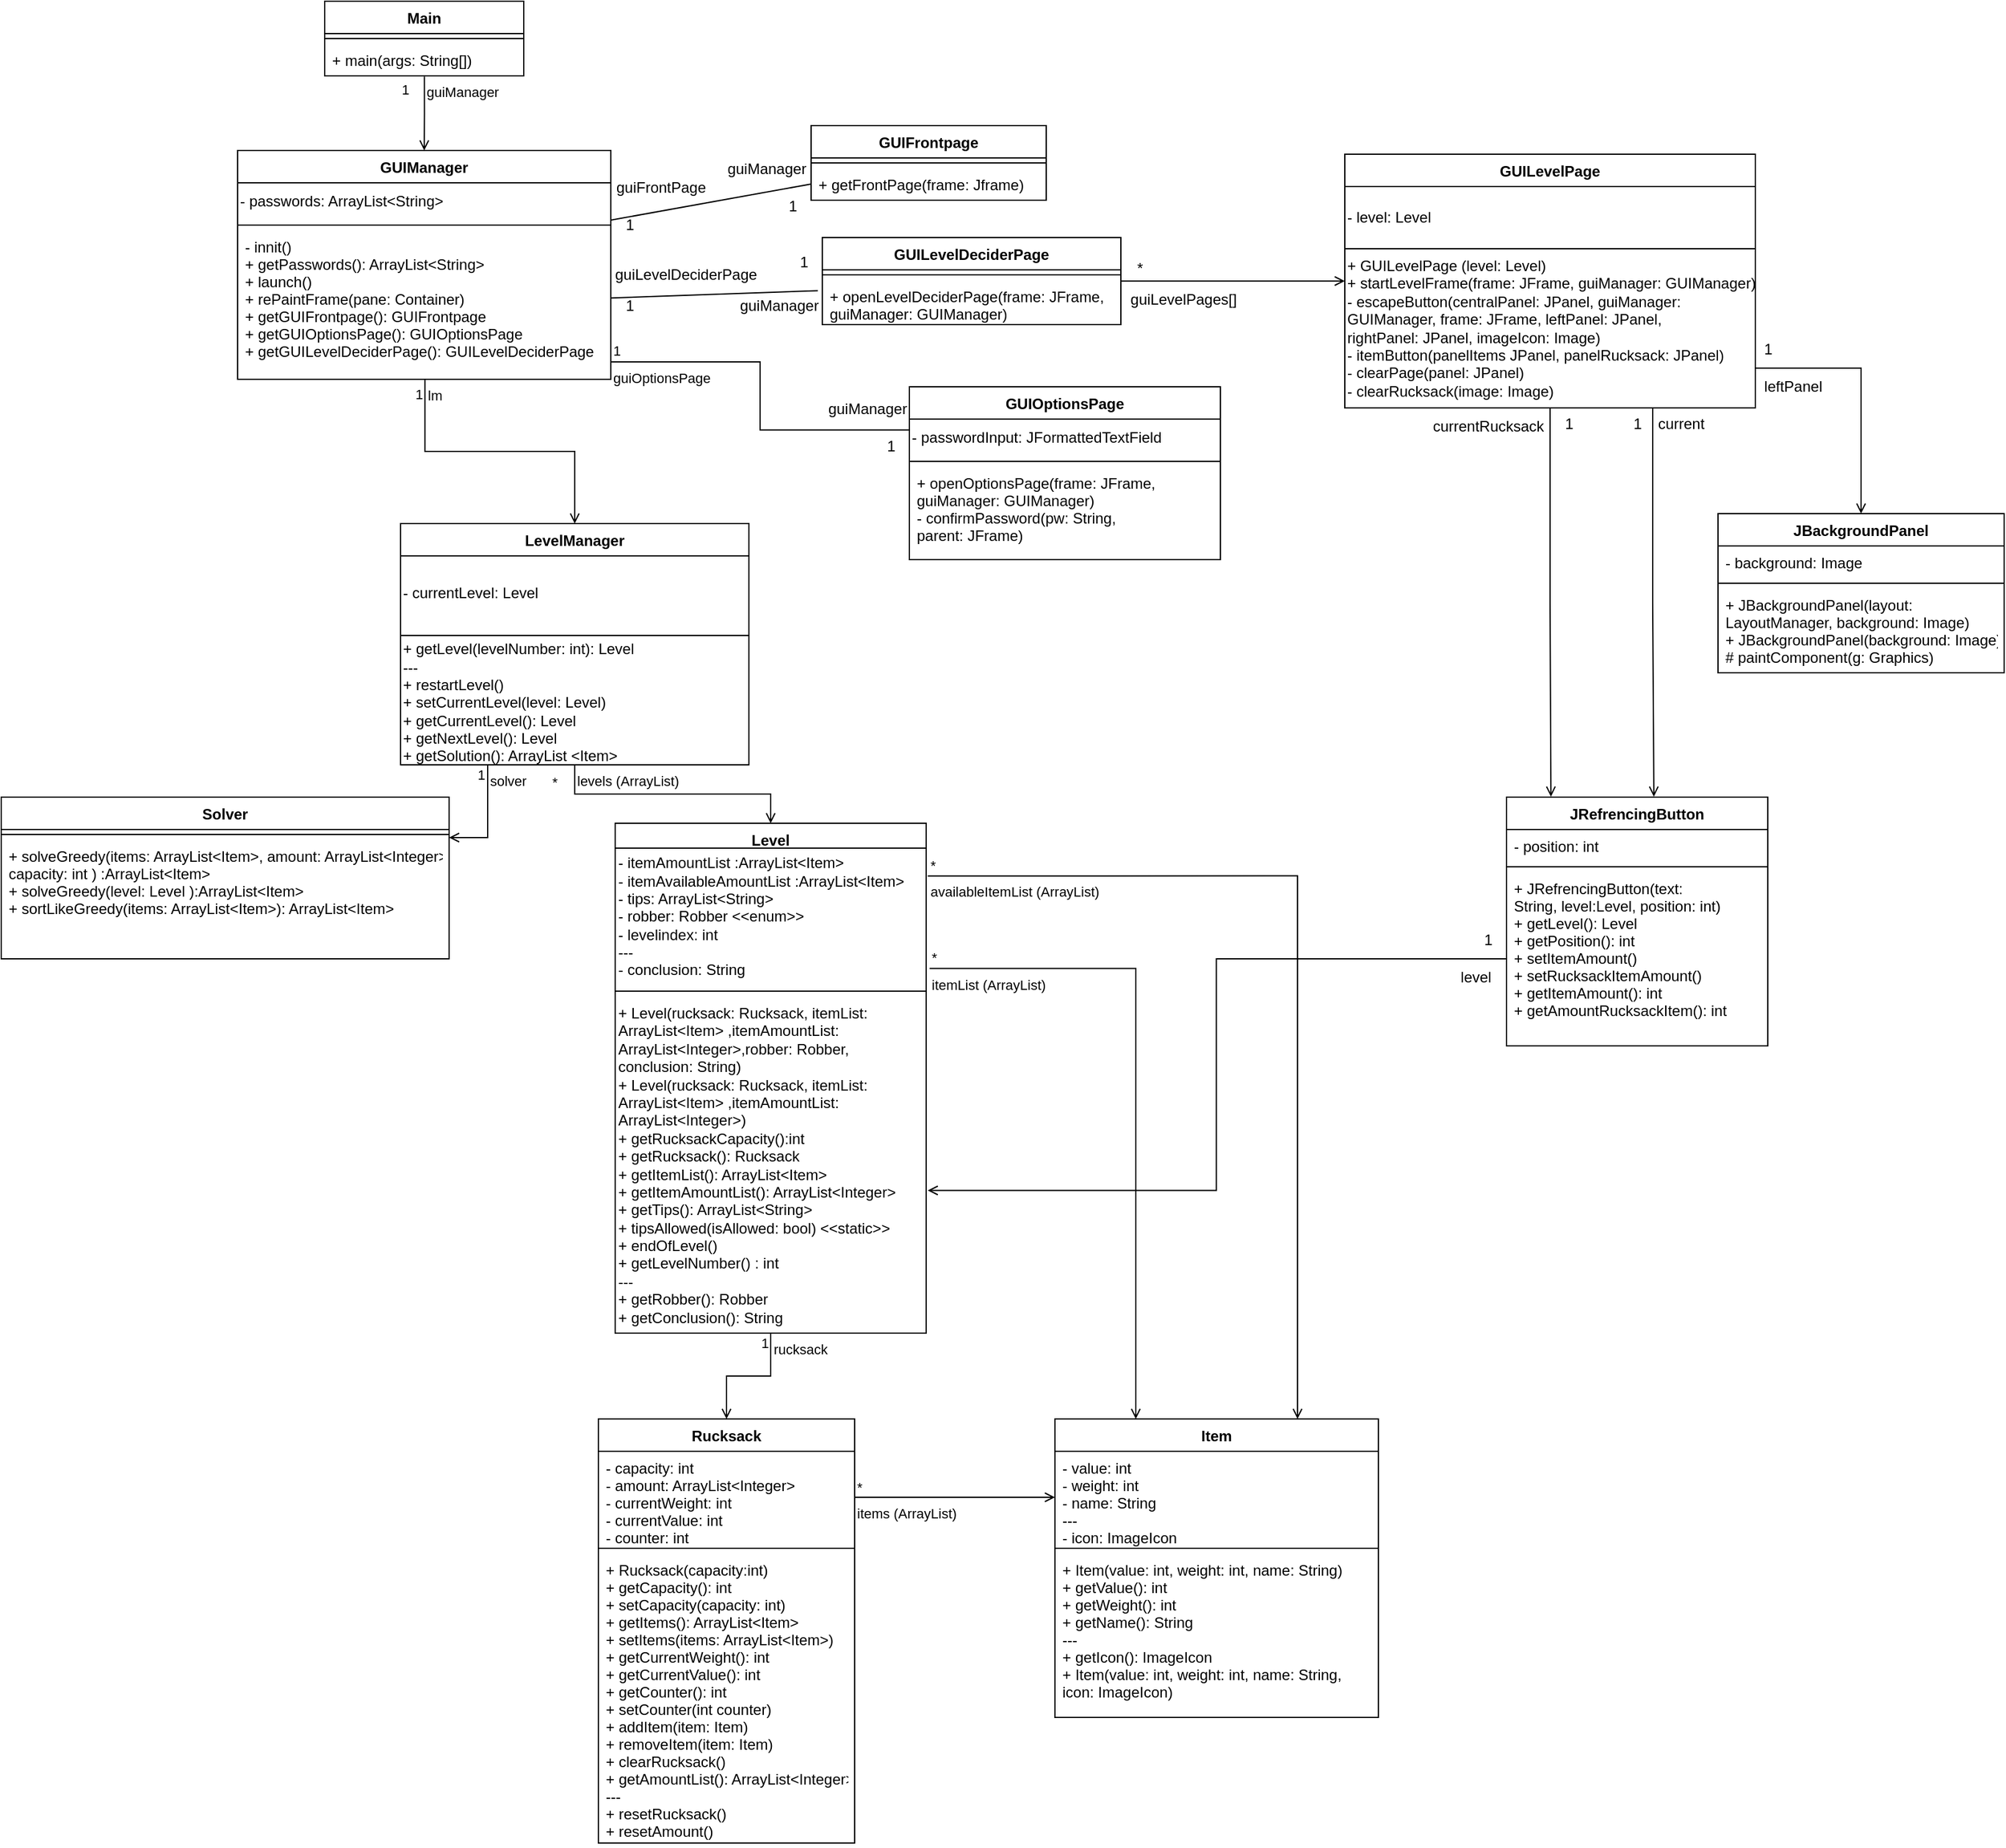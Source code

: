 <mxfile version="20.5.3" type="embed"><diagram id="mvksxYR37wyYuG3UCGVY" name="Page-1"><mxGraphModel dx="351" dy="151" grid="1" gridSize="10" guides="1" tooltips="1" connect="1" arrows="1" fold="1" page="1" pageScale="1" pageWidth="827" pageHeight="1169" math="0" shadow="0"><root><mxCell id="0"/><mxCell id="1" parent="0"/><mxCell id="3Lkax07c6LPgoKpLeekD-1" value="Main" style="swimlane;fontStyle=1;align=center;verticalAlign=top;childLayout=stackLayout;horizontal=1;startSize=26;horizontalStack=0;resizeParent=1;resizeParentMax=0;resizeLast=0;collapsible=1;marginBottom=0;" parent="1" vertex="1"><mxGeometry x="280" y="20" width="160" height="60" as="geometry"/></mxCell><mxCell id="3Lkax07c6LPgoKpLeekD-3" value="" style="line;strokeWidth=1;fillColor=none;align=left;verticalAlign=middle;spacingTop=-1;spacingLeft=3;spacingRight=3;rotatable=0;labelPosition=right;points=[];portConstraint=eastwest;strokeColor=inherit;" parent="3Lkax07c6LPgoKpLeekD-1" vertex="1"><mxGeometry y="26" width="160" height="8" as="geometry"/></mxCell><mxCell id="3Lkax07c6LPgoKpLeekD-4" value="+ main(args: String[])" style="text;strokeColor=none;fillColor=none;align=left;verticalAlign=top;spacingLeft=4;spacingRight=4;overflow=hidden;rotatable=0;points=[[0,0.5],[1,0.5]];portConstraint=eastwest;" parent="3Lkax07c6LPgoKpLeekD-1" vertex="1"><mxGeometry y="34" width="160" height="26" as="geometry"/></mxCell><mxCell id="3Lkax07c6LPgoKpLeekD-5" value="GUIManager" style="swimlane;fontStyle=1;align=center;verticalAlign=top;childLayout=stackLayout;horizontal=1;startSize=26;horizontalStack=0;resizeParent=1;resizeParentMax=0;resizeLast=0;collapsible=1;marginBottom=0;" parent="1" vertex="1"><mxGeometry x="210" y="140" width="300" height="184" as="geometry"/></mxCell><mxCell id="36" value="- passwords: ArrayList&amp;lt;String&amp;gt;&lt;br&gt;" style="text;html=1;strokeColor=none;fillColor=none;align=left;verticalAlign=middle;whiteSpace=wrap;rounded=0;" parent="3Lkax07c6LPgoKpLeekD-5" vertex="1"><mxGeometry y="26" width="300" height="30" as="geometry"/></mxCell><mxCell id="3Lkax07c6LPgoKpLeekD-7" value="" style="line;strokeWidth=1;fillColor=none;align=left;verticalAlign=middle;spacingTop=-1;spacingLeft=3;spacingRight=3;rotatable=0;labelPosition=right;points=[];portConstraint=eastwest;strokeColor=inherit;" parent="3Lkax07c6LPgoKpLeekD-5" vertex="1"><mxGeometry y="56" width="300" height="8" as="geometry"/></mxCell><mxCell id="3Lkax07c6LPgoKpLeekD-8" value="- innit()&#10;+ getPasswords(): ArrayList&lt;String&gt;&#10;+ launch()&#10;+ rePaintFrame(pane: Container)&#10;+ getGUIFrontpage(): GUIFrontpage&#10;+ getGUIOptionsPage(): GUIOptionsPage&#10;+ getGUILevelDeciderPage(): GUILevelDeciderPage&#10;" style="text;strokeColor=none;fillColor=none;align=left;verticalAlign=top;spacingLeft=4;spacingRight=4;overflow=hidden;rotatable=0;points=[[0,0.5],[1,0.5]];portConstraint=eastwest;" parent="3Lkax07c6LPgoKpLeekD-5" vertex="1"><mxGeometry y="64" width="300" height="120" as="geometry"/></mxCell><mxCell id="3Lkax07c6LPgoKpLeekD-9" value="LevelManager" style="swimlane;fontStyle=1;align=center;verticalAlign=top;childLayout=stackLayout;horizontal=1;startSize=26;horizontalStack=0;resizeParent=1;resizeParentMax=0;resizeLast=0;collapsible=1;marginBottom=0;" parent="1" vertex="1"><mxGeometry x="341" y="440" width="280" height="194" as="geometry"><mxRectangle x="310" y="250" width="220" height="210" as="alternateBounds"/></mxGeometry></mxCell><mxCell id="kdeTMZNGUCxmGkDWpaPE-43" value="- currentLevel: Level" style="text;html=1;strokeColor=none;fillColor=none;align=left;verticalAlign=middle;whiteSpace=wrap;rounded=0;" parent="3Lkax07c6LPgoKpLeekD-9" vertex="1"><mxGeometry y="26" width="280" height="60" as="geometry"/></mxCell><mxCell id="3Lkax07c6LPgoKpLeekD-11" value="" style="line;strokeWidth=1;fillColor=none;align=left;verticalAlign=middle;spacingTop=-1;spacingLeft=3;spacingRight=3;rotatable=0;labelPosition=right;points=[];portConstraint=eastwest;strokeColor=inherit;" parent="3Lkax07c6LPgoKpLeekD-9" vertex="1"><mxGeometry y="86" width="280" height="8" as="geometry"/></mxCell><mxCell id="kdeTMZNGUCxmGkDWpaPE-44" value="+ getLevel(levelNumber: int): Level&lt;br&gt;---&lt;br&gt;+ restartLevel()&lt;br&gt;+ setCurrentLevel(level: Level)&lt;br&gt;+ getCurrentLevel(): Level&lt;br&gt;+ getNextLevel(): Level&lt;br&gt;+ getSolution(): ArrayList &amp;lt;Item&amp;gt;" style="text;html=1;strokeColor=none;fillColor=none;align=left;verticalAlign=middle;whiteSpace=wrap;rounded=0;" parent="3Lkax07c6LPgoKpLeekD-9" vertex="1"><mxGeometry y="94" width="280" height="100" as="geometry"/></mxCell><mxCell id="3Lkax07c6LPgoKpLeekD-25" value="guiManager" style="endArrow=open;endFill=0;html=1;edgeStyle=orthogonalEdgeStyle;align=left;verticalAlign=top;rounded=0;exitX=0.501;exitY=1.022;exitDx=0;exitDy=0;exitPerimeter=0;entryX=0.5;entryY=0;entryDx=0;entryDy=0;" parent="1" source="3Lkax07c6LPgoKpLeekD-4" target="3Lkax07c6LPgoKpLeekD-5" edge="1"><mxGeometry x="-1" y="-1" relative="1" as="geometry"><mxPoint x="432.5" y="252" as="sourcePoint"/><mxPoint x="542.5" y="72" as="targetPoint"/><mxPoint x="1" y="-1" as="offset"/></mxGeometry></mxCell><mxCell id="3Lkax07c6LPgoKpLeekD-26" value="1" style="edgeLabel;resizable=0;html=1;align=left;verticalAlign=bottom;" parent="3Lkax07c6LPgoKpLeekD-25" connectable="0" vertex="1"><mxGeometry x="-1" relative="1" as="geometry"><mxPoint x="-20" y="19" as="offset"/></mxGeometry></mxCell><mxCell id="3Lkax07c6LPgoKpLeekD-27" value="lm" style="endArrow=open;endFill=0;html=1;edgeStyle=orthogonalEdgeStyle;align=left;verticalAlign=top;rounded=0;entryX=0.5;entryY=0;entryDx=0;entryDy=0;exitX=0.502;exitY=1;exitDx=0;exitDy=0;exitPerimeter=0;" parent="1" source="3Lkax07c6LPgoKpLeekD-8" target="3Lkax07c6LPgoKpLeekD-9" edge="1"><mxGeometry x="-1" relative="1" as="geometry"><mxPoint x="370" y="280" as="sourcePoint"/><mxPoint x="530" y="280" as="targetPoint"/></mxGeometry></mxCell><mxCell id="3Lkax07c6LPgoKpLeekD-28" value="1" style="edgeLabel;resizable=0;html=1;align=left;verticalAlign=bottom;" parent="3Lkax07c6LPgoKpLeekD-27" connectable="0" vertex="1"><mxGeometry x="-1" relative="1" as="geometry"><mxPoint x="-10" y="20" as="offset"/></mxGeometry></mxCell><mxCell id="3Lkax07c6LPgoKpLeekD-29" value="Solver" style="swimlane;fontStyle=1;align=center;verticalAlign=top;childLayout=stackLayout;horizontal=1;startSize=26;horizontalStack=0;resizeParent=1;resizeParentMax=0;resizeLast=0;collapsible=1;marginBottom=0;" parent="1" vertex="1"><mxGeometry x="20" y="660" width="360" height="130" as="geometry"/></mxCell><mxCell id="3Lkax07c6LPgoKpLeekD-31" value="" style="line;strokeWidth=1;fillColor=none;align=left;verticalAlign=middle;spacingTop=-1;spacingLeft=3;spacingRight=3;rotatable=0;labelPosition=right;points=[];portConstraint=eastwest;strokeColor=inherit;" parent="3Lkax07c6LPgoKpLeekD-29" vertex="1"><mxGeometry y="26" width="360" height="8" as="geometry"/></mxCell><mxCell id="3Lkax07c6LPgoKpLeekD-32" value="+ solveGreedy(items: ArrayList&lt;Item&gt;, amount: ArrayList&lt;Integer&gt;,&#10;capacity: int ) :ArrayList&lt;Item&gt;&#10;+ solveGreedy(level: Level ):ArrayList&lt;Item&gt;&#10;+ sortLikeGreedy(items: ArrayList&lt;Item&gt;): ArrayList&lt;Item&gt;" style="text;strokeColor=none;fillColor=none;align=left;verticalAlign=top;spacingLeft=4;spacingRight=4;overflow=hidden;rotatable=0;points=[[0,0.5],[1,0.5]];portConstraint=eastwest;" parent="3Lkax07c6LPgoKpLeekD-29" vertex="1"><mxGeometry y="34" width="360" height="96" as="geometry"/></mxCell><mxCell id="3Lkax07c6LPgoKpLeekD-33" value="Level" style="swimlane;fontStyle=1;align=center;verticalAlign=top;childLayout=stackLayout;horizontal=1;startSize=20;horizontalStack=0;resizeParent=1;resizeParentMax=0;resizeLast=0;collapsible=1;marginBottom=0;" parent="1" vertex="1"><mxGeometry x="513.5" y="681" width="250" height="410" as="geometry"/></mxCell><mxCell id="8" value="- itemAmountList :ArrayList&amp;lt;Item&amp;gt;&lt;br&gt;- itemAvailableAmountList :ArrayList&amp;lt;Item&amp;gt;&lt;br&gt;- tips: ArrayList&amp;lt;String&amp;gt;&lt;br&gt;- robber: Robber &amp;lt;&amp;lt;enum&amp;gt;&amp;gt;&lt;br&gt;- levelindex: int&lt;br&gt;---&lt;br&gt;- conclusion: String" style="text;html=1;align=left;verticalAlign=middle;resizable=0;points=[];autosize=1;strokeColor=none;fillColor=none;" parent="3Lkax07c6LPgoKpLeekD-33" vertex="1"><mxGeometry y="20" width="250" height="110" as="geometry"/></mxCell><mxCell id="3Lkax07c6LPgoKpLeekD-35" value="" style="line;strokeWidth=1;fillColor=none;align=left;verticalAlign=middle;spacingTop=-1;spacingLeft=3;spacingRight=3;rotatable=0;labelPosition=right;points=[];portConstraint=eastwest;strokeColor=inherit;" parent="3Lkax07c6LPgoKpLeekD-33" vertex="1"><mxGeometry y="130" width="250" height="10" as="geometry"/></mxCell><mxCell id="11" value="&lt;span class=&quot;pl-smi&quot;&gt;+ Level&lt;/span&gt;(r&lt;span class=&quot;pl-smi&quot;&gt;ucksack:&lt;/span&gt;&amp;nbsp;R&lt;span class=&quot;pl-s1&quot;&gt;ucksack&lt;/span&gt;,&amp;nbsp;&lt;span class=&quot;pl-s1&quot;&gt;itemList:&amp;nbsp;&lt;br&gt;&lt;span class=&quot;pl-smi&quot;&gt;ArrayList&lt;/span&gt;&amp;lt;&lt;span class=&quot;pl-smi&quot;&gt;Item&lt;/span&gt;&amp;gt;&amp;nbsp;&lt;/span&gt;,&lt;span class=&quot;pl-s1&quot;&gt;itemAmountList:&amp;nbsp;&amp;nbsp;&lt;br&gt;&lt;span class=&quot;pl-smi&quot;&gt;ArrayList&lt;/span&gt;&amp;lt;&lt;span class=&quot;pl-smi&quot;&gt;Integer&lt;/span&gt;&amp;gt;,robber: Robber, &lt;br&gt;conclusion: String&lt;/span&gt;)&lt;br&gt;&lt;span class=&quot;pl-smi&quot;&gt;+ Level&lt;/span&gt;(r&lt;span class=&quot;pl-smi&quot;&gt;ucksack:&lt;/span&gt;&amp;nbsp;R&lt;span class=&quot;pl-s1&quot;&gt;ucksack&lt;/span&gt;,&amp;nbsp;&lt;span class=&quot;pl-s1&quot;&gt;itemList:&amp;nbsp;&lt;br&gt;&lt;span class=&quot;pl-smi&quot;&gt;ArrayList&lt;/span&gt;&amp;lt;&lt;span class=&quot;pl-smi&quot;&gt;Item&lt;/span&gt;&amp;gt;&amp;nbsp;&lt;/span&gt;,&lt;span class=&quot;pl-s1&quot;&gt;itemAmountList:&amp;nbsp;&amp;nbsp;&lt;br&gt;&lt;span class=&quot;pl-smi&quot;&gt;ArrayList&lt;/span&gt;&amp;lt;&lt;span class=&quot;pl-smi&quot;&gt;Integer&lt;/span&gt;&amp;gt;&lt;/span&gt;)&lt;br&gt;&lt;span style=&quot;&quot;&gt;+ g&lt;/span&gt;&lt;span class=&quot;pl-en&quot;&gt;etRucksackCapacity&lt;/span&gt;():int&lt;br&gt;&lt;span style=&quot;&quot;&gt;+ getRucksack(): Rucksack&lt;br&gt;+ getItemList(): ArrayList&amp;lt;Item&amp;gt;&lt;br&gt;+ getItemAmountList(): ArrayList&amp;lt;Integer&amp;gt;&lt;br&gt;+ getTips(): ArrayList&amp;lt;String&amp;gt;&lt;br&gt;+ tipsAllowed(isAllowed: bool) &amp;lt;&amp;lt;static&amp;gt;&amp;gt;&lt;br&gt;+ endOfLevel()&lt;br&gt;+ getLevelNumber() : int&lt;br&gt;&lt;/span&gt;---&lt;br&gt;+ getRobber(): Robber&lt;br&gt;+ getConclusion(): String&lt;span style=&quot;&quot;&gt;&lt;br&gt;&lt;/span&gt;" style="text;html=1;align=left;verticalAlign=middle;resizable=0;points=[];autosize=1;strokeColor=none;fillColor=none;" parent="3Lkax07c6LPgoKpLeekD-33" vertex="1"><mxGeometry y="140" width="250" height="270" as="geometry"/></mxCell><mxCell id="3Lkax07c6LPgoKpLeekD-37" value="solver" style="endArrow=open;endFill=0;html=1;edgeStyle=orthogonalEdgeStyle;align=left;verticalAlign=top;rounded=0;exitX=0.25;exitY=1;exitDx=0;exitDy=0;entryX=1;entryY=0.25;entryDx=0;entryDy=0;" parent="1" source="kdeTMZNGUCxmGkDWpaPE-44" target="3Lkax07c6LPgoKpLeekD-29" edge="1"><mxGeometry x="-1" relative="1" as="geometry"><mxPoint x="310" y="501" as="sourcePoint"/><mxPoint x="240" y="408" as="targetPoint"/><mxPoint as="offset"/></mxGeometry></mxCell><mxCell id="3Lkax07c6LPgoKpLeekD-38" value="1" style="edgeLabel;resizable=0;html=1;align=left;verticalAlign=bottom;" parent="3Lkax07c6LPgoKpLeekD-37" connectable="0" vertex="1"><mxGeometry x="-1" relative="1" as="geometry"><mxPoint x="-10" y="16" as="offset"/></mxGeometry></mxCell><mxCell id="3Lkax07c6LPgoKpLeekD-39" value="levels (ArrayList)" style="endArrow=open;endFill=0;html=1;edgeStyle=orthogonalEdgeStyle;align=left;verticalAlign=top;rounded=0;exitX=0.5;exitY=1;exitDx=0;exitDy=0;entryX=0.5;entryY=0;entryDx=0;entryDy=0;" parent="1" source="3Lkax07c6LPgoKpLeekD-9" target="3Lkax07c6LPgoKpLeekD-33" edge="1"><mxGeometry x="-1" relative="1" as="geometry"><mxPoint x="370" y="501" as="sourcePoint"/><mxPoint x="530" y="501" as="targetPoint"/></mxGeometry></mxCell><mxCell id="3Lkax07c6LPgoKpLeekD-40" value="*" style="edgeLabel;resizable=0;html=1;align=left;verticalAlign=bottom;" parent="3Lkax07c6LPgoKpLeekD-39" connectable="0" vertex="1"><mxGeometry x="-1" relative="1" as="geometry"><mxPoint x="-20" y="22" as="offset"/></mxGeometry></mxCell><mxCell id="3Lkax07c6LPgoKpLeekD-41" value="Rucksack" style="swimlane;fontStyle=1;align=center;verticalAlign=top;childLayout=stackLayout;horizontal=1;startSize=26;horizontalStack=0;resizeParent=1;resizeParentMax=0;resizeLast=0;collapsible=1;marginBottom=0;" parent="1" vertex="1"><mxGeometry x="500" y="1160" width="206" height="341" as="geometry"/></mxCell><mxCell id="3Lkax07c6LPgoKpLeekD-42" value="- capacity: int&#10;- amount: ArrayList&lt;Integer&gt;&#10;- currentWeight: int&#10;- currentValue: int&#10;- counter: int" style="text;strokeColor=none;fillColor=none;align=left;verticalAlign=top;spacingLeft=4;spacingRight=4;overflow=hidden;rotatable=0;points=[[0,0.5],[1,0.5]];portConstraint=eastwest;" parent="3Lkax07c6LPgoKpLeekD-41" vertex="1"><mxGeometry y="26" width="206" height="74" as="geometry"/></mxCell><mxCell id="3Lkax07c6LPgoKpLeekD-43" value="" style="line;strokeWidth=1;fillColor=none;align=left;verticalAlign=middle;spacingTop=-1;spacingLeft=3;spacingRight=3;rotatable=0;labelPosition=right;points=[];portConstraint=eastwest;strokeColor=inherit;" parent="3Lkax07c6LPgoKpLeekD-41" vertex="1"><mxGeometry y="100" width="206" height="8" as="geometry"/></mxCell><mxCell id="3Lkax07c6LPgoKpLeekD-44" value="+ Rucksack(capacity:int)&#10;+ getCapacity(): int&#10;+ setCapacity(capacity: int)&#10;+ getItems(): ArrayList&lt;Item&gt;&#10;+ setItems(items: ArrayList&lt;Item&gt;)&#10;+ getCurrentWeight(): int&#10;+ getCurrentValue(): int&#10;+ getCounter(): int&#10;+ setCounter(int counter)&#10;+ addItem(item: Item)&#10;+ removeItem(item: Item)&#10;+ clearRucksack()&#10;+ getAmountList(): ArrayList&lt;Integer&gt;&#10;---&#10;+ resetRucksack()&#10;+ resetAmount()&#10;&#10;&#10;" style="text;strokeColor=none;fillColor=none;align=left;verticalAlign=top;spacingLeft=4;spacingRight=4;overflow=hidden;rotatable=0;points=[[0,0.5],[1,0.5]];portConstraint=eastwest;" parent="3Lkax07c6LPgoKpLeekD-41" vertex="1"><mxGeometry y="108" width="206" height="233" as="geometry"/></mxCell><mxCell id="3Lkax07c6LPgoKpLeekD-45" value="rucksack" style="endArrow=open;endFill=0;html=1;edgeStyle=orthogonalEdgeStyle;align=left;verticalAlign=top;rounded=0;exitX=0.5;exitY=1;exitDx=0;exitDy=0;entryX=0.5;entryY=0;entryDx=0;entryDy=0;" parent="1" source="3Lkax07c6LPgoKpLeekD-33" target="3Lkax07c6LPgoKpLeekD-41" edge="1"><mxGeometry x="-1" relative="1" as="geometry"><mxPoint x="616" y="751" as="sourcePoint"/><mxPoint x="776" y="751" as="targetPoint"/></mxGeometry></mxCell><mxCell id="3Lkax07c6LPgoKpLeekD-46" value="1" style="edgeLabel;resizable=0;html=1;align=left;verticalAlign=bottom;" parent="3Lkax07c6LPgoKpLeekD-45" connectable="0" vertex="1"><mxGeometry x="-1" relative="1" as="geometry"><mxPoint x="-10" y="16" as="offset"/></mxGeometry></mxCell><mxCell id="3Lkax07c6LPgoKpLeekD-47" value="Item" style="swimlane;fontStyle=1;align=center;verticalAlign=top;childLayout=stackLayout;horizontal=1;startSize=26;horizontalStack=0;resizeParent=1;resizeParentMax=0;resizeLast=0;collapsible=1;marginBottom=0;" parent="1" vertex="1"><mxGeometry x="867" y="1160" width="260" height="240" as="geometry"/></mxCell><mxCell id="3Lkax07c6LPgoKpLeekD-48" value="- value: int&#10;- weight: int&#10;- name: String&#10;---&#10;- icon: ImageIcon" style="text;strokeColor=none;fillColor=none;align=left;verticalAlign=top;spacingLeft=4;spacingRight=4;overflow=hidden;rotatable=0;points=[[0,0.5],[1,0.5]];portConstraint=eastwest;" parent="3Lkax07c6LPgoKpLeekD-47" vertex="1"><mxGeometry y="26" width="260" height="74" as="geometry"/></mxCell><mxCell id="3Lkax07c6LPgoKpLeekD-49" value="" style="line;strokeWidth=1;fillColor=none;align=left;verticalAlign=middle;spacingTop=-1;spacingLeft=3;spacingRight=3;rotatable=0;labelPosition=right;points=[];portConstraint=eastwest;strokeColor=inherit;" parent="3Lkax07c6LPgoKpLeekD-47" vertex="1"><mxGeometry y="100" width="260" height="8" as="geometry"/></mxCell><mxCell id="3Lkax07c6LPgoKpLeekD-50" value="+ Item(value: int, weight: int, name: String)&#10;+ getValue(): int&#10;+ getWeight(): int&#10;+ getName(): String&#10;---&#10;+ getIcon(): ImageIcon&#10;+ Item(value: int, weight: int, name: String,&#10;icon: ImageIcon)" style="text;strokeColor=none;fillColor=none;align=left;verticalAlign=top;spacingLeft=4;spacingRight=4;overflow=hidden;rotatable=0;points=[[0,0.5],[1,0.5]];portConstraint=eastwest;" parent="3Lkax07c6LPgoKpLeekD-47" vertex="1"><mxGeometry y="108" width="260" height="132" as="geometry"/></mxCell><mxCell id="3Lkax07c6LPgoKpLeekD-51" value="items (ArrayList)" style="endArrow=open;endFill=0;html=1;edgeStyle=orthogonalEdgeStyle;align=left;verticalAlign=top;rounded=0;exitX=1;exitY=0.5;exitDx=0;exitDy=0;entryX=0;entryY=0.5;entryDx=0;entryDy=0;" parent="1" source="3Lkax07c6LPgoKpLeekD-42" target="3Lkax07c6LPgoKpLeekD-48" edge="1"><mxGeometry x="-1" relative="1" as="geometry"><mxPoint x="766" y="1021" as="sourcePoint"/><mxPoint x="776" y="1021" as="targetPoint"/></mxGeometry></mxCell><mxCell id="3Lkax07c6LPgoKpLeekD-52" value="*" style="edgeLabel;resizable=0;html=1;align=left;verticalAlign=bottom;" parent="3Lkax07c6LPgoKpLeekD-51" connectable="0" vertex="1"><mxGeometry x="-1" relative="1" as="geometry"/></mxCell><mxCell id="15" value="itemList (ArrayList)" style="endArrow=open;endFill=0;html=1;edgeStyle=orthogonalEdgeStyle;align=left;verticalAlign=top;rounded=0;entryX=0.25;entryY=0;entryDx=0;entryDy=0;exitX=1.011;exitY=0.88;exitDx=0;exitDy=0;exitPerimeter=0;" parent="1" source="8" target="3Lkax07c6LPgoKpLeekD-47" edge="1"><mxGeometry x="-1" relative="1" as="geometry"><mxPoint x="846" y="751" as="sourcePoint"/><mxPoint x="1066" y="901" as="targetPoint"/></mxGeometry></mxCell><mxCell id="16" value="*" style="edgeLabel;resizable=0;html=1;align=left;verticalAlign=bottom;" parent="15" connectable="0" vertex="1"><mxGeometry x="-1" relative="1" as="geometry"/></mxCell><mxCell id="17" value="availableItemList (ArrayList)" style="endArrow=open;endFill=0;html=1;edgeStyle=orthogonalEdgeStyle;align=left;verticalAlign=top;rounded=0;entryX=0.75;entryY=0;entryDx=0;entryDy=0;exitX=1.005;exitY=0.203;exitDx=0;exitDy=0;exitPerimeter=0;" parent="1" source="8" target="3Lkax07c6LPgoKpLeekD-47" edge="1"><mxGeometry x="-1" relative="1" as="geometry"><mxPoint x="856" y="801" as="sourcePoint"/><mxPoint x="1016" y="801" as="targetPoint"/></mxGeometry></mxCell><mxCell id="18" value="*" style="edgeLabel;resizable=0;html=1;align=left;verticalAlign=bottom;" parent="17" connectable="0" vertex="1"><mxGeometry x="-1" relative="1" as="geometry"/></mxCell><mxCell id="19" value="GUIFrontpage" style="swimlane;fontStyle=1;align=center;verticalAlign=top;childLayout=stackLayout;horizontal=1;startSize=26;horizontalStack=0;resizeParent=1;resizeParentMax=0;resizeLast=0;collapsible=1;marginBottom=0;" parent="1" vertex="1"><mxGeometry x="671" y="120" width="189" height="60" as="geometry"/></mxCell><mxCell id="20" value="" style="line;strokeWidth=1;fillColor=none;align=left;verticalAlign=middle;spacingTop=-1;spacingLeft=3;spacingRight=3;rotatable=0;labelPosition=right;points=[];portConstraint=eastwest;strokeColor=inherit;" parent="19" vertex="1"><mxGeometry y="26" width="189" height="8" as="geometry"/></mxCell><mxCell id="21" value="+ getFrontPage(frame: Jframe)" style="text;strokeColor=none;fillColor=none;align=left;verticalAlign=top;spacingLeft=4;spacingRight=4;overflow=hidden;rotatable=0;points=[[0,0.5],[1,0.5]];portConstraint=eastwest;" parent="19" vertex="1"><mxGeometry y="34" width="189" height="26" as="geometry"/></mxCell><mxCell id="kdeTMZNGUCxmGkDWpaPE-52" value="" style="edgeStyle=orthogonalEdgeStyle;rounded=0;orthogonalLoop=1;jettySize=auto;html=1;endArrow=open;endFill=0;" parent="1" source="22" target="kdeTMZNGUCxmGkDWpaPE-48" edge="1"><mxGeometry relative="1" as="geometry"/></mxCell><mxCell id="22" value="GUILevelDeciderPage" style="swimlane;fontStyle=1;align=center;verticalAlign=top;childLayout=stackLayout;horizontal=1;startSize=26;horizontalStack=0;resizeParent=1;resizeParentMax=0;resizeLast=0;collapsible=1;marginBottom=0;" parent="1" vertex="1"><mxGeometry x="680" y="210" width="240" height="70" as="geometry"/></mxCell><mxCell id="kdeTMZNGUCxmGkDWpaPE-45" value="" style="line;strokeWidth=1;fillColor=none;align=left;verticalAlign=middle;spacingTop=-1;spacingLeft=3;spacingRight=3;rotatable=0;labelPosition=right;points=[];portConstraint=eastwest;strokeColor=inherit;" parent="22" vertex="1"><mxGeometry y="26" width="240" height="8" as="geometry"/></mxCell><mxCell id="24" value="+ openLevelDeciderPage(frame: JFrame, &#10;guiManager: GUIManager)" style="text;strokeColor=none;fillColor=none;align=left;verticalAlign=top;spacingLeft=4;spacingRight=4;overflow=hidden;rotatable=0;points=[[0,0.5],[1,0.5]];portConstraint=eastwest;" parent="22" vertex="1"><mxGeometry y="34" width="240" height="36" as="geometry"/></mxCell><mxCell id="27" value="" style="endArrow=none;html=1;rounded=0;entryX=-0.015;entryY=0.242;entryDx=0;entryDy=0;entryPerimeter=0;endFill=0;" parent="1" source="3Lkax07c6LPgoKpLeekD-8" target="24" edge="1"><mxGeometry width="50" height="50" relative="1" as="geometry"><mxPoint x="770" y="240" as="sourcePoint"/><mxPoint x="820" y="190" as="targetPoint"/></mxGeometry></mxCell><mxCell id="28" value="" style="endArrow=none;html=1;rounded=0;exitX=1;exitY=1;exitDx=0;exitDy=0;entryX=0;entryY=0.5;entryDx=0;entryDy=0;endFill=0;" parent="1" source="36" target="21" edge="1"><mxGeometry width="50" height="50" relative="1" as="geometry"><mxPoint x="770" y="240" as="sourcePoint"/><mxPoint x="820" y="190" as="targetPoint"/></mxGeometry></mxCell><mxCell id="29" value="GUIOptionsPage" style="swimlane;fontStyle=1;align=center;verticalAlign=top;childLayout=stackLayout;horizontal=1;startSize=26;horizontalStack=0;resizeParent=1;resizeParentMax=0;resizeLast=0;collapsible=1;marginBottom=0;" parent="1" vertex="1"><mxGeometry x="750" y="330" width="250" height="139" as="geometry"/></mxCell><mxCell id="50" value="&lt;div style=&quot;&quot;&gt;&lt;span style=&quot;background-color: initial;&quot; class=&quot;pl-smi&quot;&gt;- &lt;/span&gt;&lt;span style=&quot;background-color: initial;&quot; class=&quot;pl-s1&quot;&gt;passwordInput: JFormattedTextField&lt;/span&gt;&lt;/div&gt;" style="text;html=1;align=left;verticalAlign=middle;resizable=0;points=[];autosize=1;strokeColor=none;fillColor=none;" parent="29" vertex="1"><mxGeometry y="26" width="250" height="30" as="geometry"/></mxCell><mxCell id="31" value="" style="line;strokeWidth=1;fillColor=none;align=left;verticalAlign=middle;spacingTop=-1;spacingLeft=3;spacingRight=3;rotatable=0;labelPosition=right;points=[];portConstraint=eastwest;strokeColor=inherit;" parent="29" vertex="1"><mxGeometry y="56" width="250" height="8" as="geometry"/></mxCell><mxCell id="32" value="+ openOptionsPage(frame: JFrame, &#10;guiManager: GUIManager)&#10;- confirmPassword(pw: String, &#10;parent: JFrame)" style="text;strokeColor=none;fillColor=none;align=left;verticalAlign=top;spacingLeft=4;spacingRight=4;overflow=hidden;rotatable=0;points=[[0,0.5],[1,0.5]];portConstraint=eastwest;" parent="29" vertex="1"><mxGeometry y="64" width="250" height="75" as="geometry"/></mxCell><mxCell id="34" value="guiOptionsPage" style="endArrow=none;endFill=0;html=1;edgeStyle=orthogonalEdgeStyle;align=left;verticalAlign=top;rounded=0;exitX=1;exitY=0.883;exitDx=0;exitDy=0;entryX=0;entryY=0.25;entryDx=0;entryDy=0;exitPerimeter=0;" parent="1" source="3Lkax07c6LPgoKpLeekD-8" target="29" edge="1"><mxGeometry x="-1" relative="1" as="geometry"><mxPoint x="720" y="230" as="sourcePoint"/><mxPoint x="880" y="230" as="targetPoint"/></mxGeometry></mxCell><mxCell id="35" value="1" style="edgeLabel;resizable=0;html=1;align=left;verticalAlign=bottom;" parent="34" connectable="0" vertex="1"><mxGeometry x="-1" relative="1" as="geometry"/></mxCell><mxCell id="kdeTMZNGUCxmGkDWpaPE-48" value="GUILevelPage" style="swimlane;fontStyle=1;align=center;verticalAlign=top;childLayout=stackLayout;horizontal=1;startSize=26;horizontalStack=0;resizeParent=1;resizeParentMax=0;resizeLast=0;collapsible=1;marginBottom=0;" parent="1" vertex="1"><mxGeometry x="1100" y="143" width="330" height="204" as="geometry"/></mxCell><mxCell id="kdeTMZNGUCxmGkDWpaPE-53" value="- level: Level" style="html=1;align=left;" parent="kdeTMZNGUCxmGkDWpaPE-48" vertex="1"><mxGeometry y="26" width="330" height="50" as="geometry"/></mxCell><mxCell id="kdeTMZNGUCxmGkDWpaPE-55" value="&lt;div style=&quot;&quot;&gt;&lt;span style=&quot;background-color: initial;&quot;&gt;+ GUILevelPage (level: Level)&lt;/span&gt;&lt;/div&gt;&lt;div style=&quot;&quot;&gt;&lt;span style=&quot;background-color: initial;&quot;&gt;+ startLevelFrame(frame: JFrame, guiManager: GUIManager)&lt;/span&gt;&lt;/div&gt;&lt;div style=&quot;&quot;&gt;&lt;span style=&quot;background-color: initial;&quot;&gt;- escapeButton(centralPanel: JPanel, guiManager:&amp;nbsp;&lt;/span&gt;&lt;/div&gt;&lt;div style=&quot;&quot;&gt;&lt;span style=&quot;background-color: initial;&quot;&gt;GUIManager, frame: JFrame, leftPanel: JPanel,&amp;nbsp;&lt;/span&gt;&lt;/div&gt;&lt;div style=&quot;&quot;&gt;&lt;span style=&quot;background-color: initial;&quot;&gt;rightPanel: JPanel, imageIcon: Image)&lt;/span&gt;&lt;/div&gt;&lt;div style=&quot;&quot;&gt;&lt;span style=&quot;background-color: initial;&quot;&gt;- itemButton(panelItems JPanel, panelRucksack: JPanel)&lt;/span&gt;&lt;/div&gt;&lt;div style=&quot;&quot;&gt;- clearPage(panel: JPanel)&lt;/div&gt;&lt;div style=&quot;&quot;&gt;- clearRucksack(image: Image)&lt;/div&gt;" style="html=1;align=left;" parent="kdeTMZNGUCxmGkDWpaPE-48" vertex="1"><mxGeometry y="76" width="330" height="128" as="geometry"/></mxCell><mxCell id="37" value="&lt;span class=&quot;pl-s1&quot;&gt;guiLevelDeciderPage&lt;/span&gt;" style="text;html=1;align=center;verticalAlign=middle;resizable=0;points=[];autosize=1;strokeColor=none;fillColor=none;" parent="1" vertex="1"><mxGeometry x="500" y="225" width="140" height="30" as="geometry"/></mxCell><mxCell id="38" value="1" style="text;html=1;align=center;verticalAlign=middle;resizable=0;points=[];autosize=1;strokeColor=none;fillColor=none;" parent="1" vertex="1"><mxGeometry x="510" y="250" width="30" height="30" as="geometry"/></mxCell><mxCell id="39" value="guiFrontPage" style="text;html=1;align=center;verticalAlign=middle;resizable=0;points=[];autosize=1;strokeColor=none;fillColor=none;" parent="1" vertex="1"><mxGeometry x="500" y="155" width="100" height="30" as="geometry"/></mxCell><mxCell id="40" value="1" style="text;html=1;align=center;verticalAlign=middle;resizable=0;points=[];autosize=1;strokeColor=none;fillColor=none;" parent="1" vertex="1"><mxGeometry x="510" y="185" width="30" height="30" as="geometry"/></mxCell><mxCell id="41" value="guiManager" style="text;html=1;align=center;verticalAlign=middle;resizable=0;points=[];autosize=1;strokeColor=none;fillColor=none;" parent="1" vertex="1"><mxGeometry x="590" y="140" width="90" height="30" as="geometry"/></mxCell><mxCell id="42" value="1" style="text;html=1;align=center;verticalAlign=middle;resizable=0;points=[];autosize=1;strokeColor=none;fillColor=none;" parent="1" vertex="1"><mxGeometry x="641" y="170" width="30" height="30" as="geometry"/></mxCell><mxCell id="46" value="guiManager" style="text;html=1;align=center;verticalAlign=middle;resizable=0;points=[];autosize=1;strokeColor=none;fillColor=none;" parent="1" vertex="1"><mxGeometry x="671" y="333" width="90" height="30" as="geometry"/></mxCell><mxCell id="47" value="guiManager" style="text;html=1;align=center;verticalAlign=middle;resizable=0;points=[];autosize=1;strokeColor=none;fillColor=none;" parent="1" vertex="1"><mxGeometry x="600" y="250" width="90" height="30" as="geometry"/></mxCell><mxCell id="48" value="1" style="text;html=1;align=center;verticalAlign=middle;resizable=0;points=[];autosize=1;strokeColor=none;fillColor=none;" parent="1" vertex="1"><mxGeometry x="650" y="215" width="30" height="30" as="geometry"/></mxCell><mxCell id="49" value="1" style="text;html=1;align=center;verticalAlign=middle;resizable=0;points=[];autosize=1;strokeColor=none;fillColor=none;" parent="1" vertex="1"><mxGeometry x="720" y="363" width="30" height="30" as="geometry"/></mxCell><mxCell id="52" value="*" style="text;html=1;align=center;verticalAlign=middle;resizable=0;points=[];autosize=1;strokeColor=none;fillColor=none;" parent="1" vertex="1"><mxGeometry x="920" y="220" width="30" height="30" as="geometry"/></mxCell><mxCell id="53" value="guiLevelPages[]" style="text;html=1;align=center;verticalAlign=middle;resizable=0;points=[];autosize=1;strokeColor=none;fillColor=none;" parent="1" vertex="1"><mxGeometry x="915" y="245" width="110" height="30" as="geometry"/></mxCell><mxCell id="54" value="JBackgroundPanel" style="swimlane;fontStyle=1;align=center;verticalAlign=top;childLayout=stackLayout;horizontal=1;startSize=26;horizontalStack=0;resizeParent=1;resizeParentMax=0;resizeLast=0;collapsible=1;marginBottom=0;" parent="1" vertex="1"><mxGeometry x="1400" y="432" width="230" height="128" as="geometry"/></mxCell><mxCell id="55" value="- background: Image" style="text;strokeColor=none;fillColor=none;align=left;verticalAlign=top;spacingLeft=4;spacingRight=4;overflow=hidden;rotatable=0;points=[[0,0.5],[1,0.5]];portConstraint=eastwest;" parent="54" vertex="1"><mxGeometry y="26" width="230" height="26" as="geometry"/></mxCell><mxCell id="56" value="" style="line;strokeWidth=1;fillColor=none;align=left;verticalAlign=middle;spacingTop=-1;spacingLeft=3;spacingRight=3;rotatable=0;labelPosition=right;points=[];portConstraint=eastwest;strokeColor=inherit;" parent="54" vertex="1"><mxGeometry y="52" width="230" height="8" as="geometry"/></mxCell><mxCell id="57" value="+ JBackgroundPanel(layout: &#10;LayoutManager, background: Image)&#10;+ JBackgroundPanel(background: Image)&#10;# paintComponent(g: Graphics)" style="text;strokeColor=none;fillColor=none;align=left;verticalAlign=top;spacingLeft=4;spacingRight=4;overflow=hidden;rotatable=0;points=[[0,0.5],[1,0.5]];portConstraint=eastwest;" parent="54" vertex="1"><mxGeometry y="60" width="230" height="68" as="geometry"/></mxCell><mxCell id="58" style="edgeStyle=orthogonalEdgeStyle;rounded=0;orthogonalLoop=1;jettySize=auto;html=1;exitX=1;exitY=0.75;exitDx=0;exitDy=0;entryX=0.5;entryY=0;entryDx=0;entryDy=0;startArrow=none;startFill=0;endArrow=open;endFill=0;" parent="1" source="kdeTMZNGUCxmGkDWpaPE-55" target="54" edge="1"><mxGeometry relative="1" as="geometry"/></mxCell><mxCell id="59" value="1" style="text;html=1;align=center;verticalAlign=middle;resizable=0;points=[];autosize=1;strokeColor=none;fillColor=none;" parent="1" vertex="1"><mxGeometry x="1425" y="285" width="30" height="30" as="geometry"/></mxCell><mxCell id="60" value="leftPanel" style="text;html=1;align=center;verticalAlign=middle;resizable=0;points=[];autosize=1;strokeColor=none;fillColor=none;" parent="1" vertex="1"><mxGeometry x="1425" y="315" width="70" height="30" as="geometry"/></mxCell><mxCell id="61" value="JRefrencingButton" style="swimlane;fontStyle=1;align=center;verticalAlign=top;childLayout=stackLayout;horizontal=1;startSize=26;horizontalStack=0;resizeParent=1;resizeParentMax=0;resizeLast=0;collapsible=1;marginBottom=0;" parent="1" vertex="1"><mxGeometry x="1230" y="660" width="210" height="200" as="geometry"/></mxCell><mxCell id="62" value="- position: int" style="text;strokeColor=none;fillColor=none;align=left;verticalAlign=top;spacingLeft=4;spacingRight=4;overflow=hidden;rotatable=0;points=[[0,0.5],[1,0.5]];portConstraint=eastwest;" parent="61" vertex="1"><mxGeometry y="26" width="210" height="26" as="geometry"/></mxCell><mxCell id="63" value="" style="line;strokeWidth=1;fillColor=none;align=left;verticalAlign=middle;spacingTop=-1;spacingLeft=3;spacingRight=3;rotatable=0;labelPosition=right;points=[];portConstraint=eastwest;strokeColor=inherit;" parent="61" vertex="1"><mxGeometry y="52" width="210" height="8" as="geometry"/></mxCell><mxCell id="64" value="+ JRefrencingButton(text: &#10;String, level:Level, position: int)&#10;+ getLevel(): Level&#10;+ getPosition(): int&#10;+ setItemAmount()&#10;+ setRucksackItemAmount()&#10;+ getItemAmount(): int&#10;+ getAmountRucksackItem(): int" style="text;strokeColor=none;fillColor=none;align=left;verticalAlign=top;spacingLeft=4;spacingRight=4;overflow=hidden;rotatable=0;points=[[0,0.5],[1,0.5]];portConstraint=eastwest;" parent="61" vertex="1"><mxGeometry y="60" width="210" height="140" as="geometry"/></mxCell><mxCell id="65" style="edgeStyle=orthogonalEdgeStyle;rounded=0;orthogonalLoop=1;jettySize=auto;html=1;exitX=0;exitY=0.5;exitDx=0;exitDy=0;entryX=1.005;entryY=0.575;entryDx=0;entryDy=0;entryPerimeter=0;startArrow=none;startFill=0;endArrow=open;endFill=0;" parent="1" source="64" target="11" edge="1"><mxGeometry relative="1" as="geometry"/></mxCell><mxCell id="66" value="1" style="text;html=1;align=center;verticalAlign=middle;resizable=0;points=[];autosize=1;strokeColor=none;fillColor=none;" parent="1" vertex="1"><mxGeometry x="1200" y="760" width="30" height="30" as="geometry"/></mxCell><mxCell id="68" value="level" style="text;html=1;align=center;verticalAlign=middle;resizable=0;points=[];autosize=1;strokeColor=none;fillColor=none;" parent="1" vertex="1"><mxGeometry x="1180" y="790" width="50" height="30" as="geometry"/></mxCell><mxCell id="69" style="edgeStyle=orthogonalEdgeStyle;rounded=0;orthogonalLoop=1;jettySize=auto;html=1;exitX=0.5;exitY=1;exitDx=0;exitDy=0;entryX=0.17;entryY=-0.002;entryDx=0;entryDy=0;entryPerimeter=0;startArrow=none;startFill=0;endArrow=open;endFill=0;" parent="1" source="kdeTMZNGUCxmGkDWpaPE-55" target="61" edge="1"><mxGeometry relative="1" as="geometry"/></mxCell><mxCell id="70" style="edgeStyle=orthogonalEdgeStyle;rounded=0;orthogonalLoop=1;jettySize=auto;html=1;exitX=0.75;exitY=1;exitDx=0;exitDy=0;entryX=0.564;entryY=-0.002;entryDx=0;entryDy=0;entryPerimeter=0;startArrow=none;startFill=0;endArrow=open;endFill=0;" parent="1" source="kdeTMZNGUCxmGkDWpaPE-55" target="61" edge="1"><mxGeometry relative="1" as="geometry"/></mxCell><mxCell id="71" value="1" style="text;html=1;align=center;verticalAlign=middle;resizable=0;points=[];autosize=1;strokeColor=none;fillColor=none;" parent="1" vertex="1"><mxGeometry x="1265" y="345" width="30" height="30" as="geometry"/></mxCell><mxCell id="72" value="1" style="text;html=1;align=center;verticalAlign=middle;resizable=0;points=[];autosize=1;strokeColor=none;fillColor=none;" parent="1" vertex="1"><mxGeometry x="1320" y="345" width="30" height="30" as="geometry"/></mxCell><mxCell id="73" value="current" style="text;html=1;align=center;verticalAlign=middle;resizable=0;points=[];autosize=1;strokeColor=none;fillColor=none;" parent="1" vertex="1"><mxGeometry x="1340" y="345" width="60" height="30" as="geometry"/></mxCell><mxCell id="74" value="currentRucksack" style="text;html=1;align=center;verticalAlign=middle;resizable=0;points=[];autosize=1;strokeColor=none;fillColor=none;" parent="1" vertex="1"><mxGeometry x="1160" y="347" width="110" height="30" as="geometry"/></mxCell></root></mxGraphModel></diagram></mxfile>